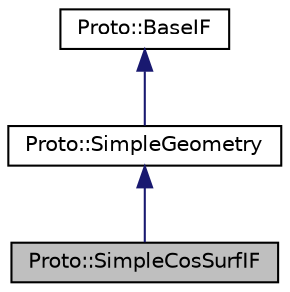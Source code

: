 digraph "Proto::SimpleCosSurfIF"
{
  edge [fontname="Helvetica",fontsize="10",labelfontname="Helvetica",labelfontsize="10"];
  node [fontname="Helvetica",fontsize="10",shape=record];
  Node0 [label="Proto::SimpleCosSurfIF",height=0.2,width=0.4,color="black", fillcolor="grey75", style="filled", fontcolor="black"];
  Node1 -> Node0 [dir="back",color="midnightblue",fontsize="10",style="solid",fontname="Helvetica"];
  Node1 [label="Proto::SimpleGeometry",height=0.2,width=0.4,color="black", fillcolor="white", style="filled",URL="$classProto_1_1SimpleGeometry.html",tooltip="truly simple geometries can have some simplified bits about what is all covered or regular ..."];
  Node2 -> Node1 [dir="back",color="midnightblue",fontsize="10",style="solid",fontname="Helvetica"];
  Node2 [label="Proto::BaseIF",height=0.2,width=0.4,color="black", fillcolor="white", style="filled",URL="$classProto_1_1BaseIF.html",tooltip="Class that specifies and implicit function. "];
}
